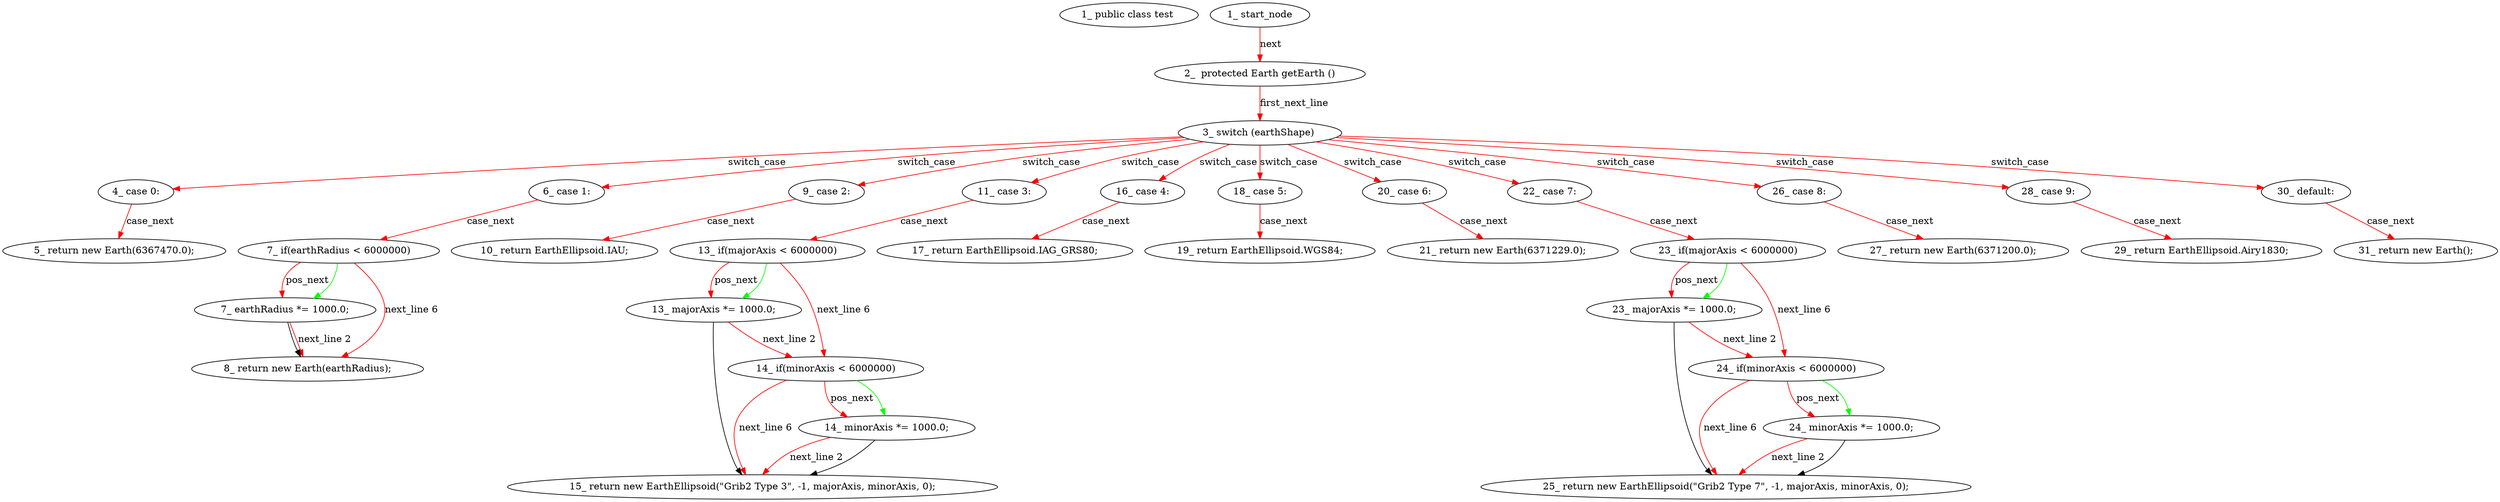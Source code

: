digraph  {
6 [label="1_\ public\ class\ test\ ", type_label=class_declaration];
10 [label="2_\ \ protected\ Earth\ getEarth\ \(\)", type_label=method_declaration];
16 [label="3_\ switch\ \(earthShape\)\ ", type_label=switch];
20 [label="4_\ case\ 0:", type_label=case];
23 [label="5_\ return\ new\ Earth\(6367470\.0\);", type_label=return];
28 [label="6_\ case\ 1:", type_label=case];
31 [label="7_\ if\(earthRadius\ <\ 6000000\)", type_label=if];
36 [label="7_\ earthRadius\ \*=\ 1000\.0;", type_label=expression_statement];
40 [label="8_\ return\ new\ Earth\(earthRadius\);", type_label=return];
45 [label="9_\ case\ 2:", type_label=case];
48 [label="10_\ return\ EarthEllipsoid\.IAU;", type_label=return];
52 [label="11_\ case\ 3:", type_label=case];
55 [label="13_\ if\(majorAxis\ <\ 6000000\)", type_label=if];
60 [label="13_\ majorAxis\ \*=\ 1000\.0;", type_label=expression_statement];
64 [label="14_\ if\(minorAxis\ <\ 6000000\)", type_label=if];
69 [label="14_\ minorAxis\ \*=\ 1000\.0;", type_label=expression_statement];
73 [label="15_\ return\ new\ EarthEllipsoid\(\"Grib2\ Type\ 3\",\ \-1,\ majorAxis,\ minorAxis,\ 0\);", type_label=return];
83 [label="16_\ case\ 4:", type_label=case];
86 [label="17_\ return\ EarthEllipsoid\.IAG_GRS80;", type_label=return];
90 [label="18_\ case\ 5:", type_label=case];
93 [label="19_\ return\ EarthEllipsoid\.WGS84;", type_label=return];
97 [label="20_\ case\ 6:", type_label=case];
100 [label="21_\ return\ new\ Earth\(6371229\.0\);", type_label=return];
105 [label="22_\ case\ 7:", type_label=case];
108 [label="23_\ if\(majorAxis\ <\ 6000000\)", type_label=if];
113 [label="23_\ majorAxis\ \*=\ 1000\.0;", type_label=expression_statement];
117 [label="24_\ if\(minorAxis\ <\ 6000000\)", type_label=if];
122 [label="24_\ minorAxis\ \*=\ 1000\.0;", type_label=expression_statement];
126 [label="25_\ return\ new\ EarthEllipsoid\(\"Grib2\ Type\ 7\",\ \-1,\ majorAxis,\ minorAxis,\ 0\);", type_label=return];
136 [label="26_\ case\ 8:", type_label=case];
139 [label="27_\ return\ new\ Earth\(6371200\.0\);", type_label=return];
144 [label="28_\ case\ 9:", type_label=case];
147 [label="29_\ return\ EarthEllipsoid\.Airy1830;", type_label=return];
151 [label="30_\ default:", type_label=case];
153 [label="31_\ return\ new\ Earth\(\);", type_label=return];
1 [label="1_\ start_node", type_label=start];
10 -> 16  [color=red, controlflow_type=first_next_line, edge_type=CFG_edge, key=0, label=first_next_line];
16 -> 20  [color=red, controlflow_type=switch_case, edge_type=CFG_edge, key=0, label=switch_case];
16 -> 28  [color=red, controlflow_type=switch_case, edge_type=CFG_edge, key=0, label=switch_case];
16 -> 45  [color=red, controlflow_type=switch_case, edge_type=CFG_edge, key=0, label=switch_case];
16 -> 52  [color=red, controlflow_type=switch_case, edge_type=CFG_edge, key=0, label=switch_case];
16 -> 83  [color=red, controlflow_type=switch_case, edge_type=CFG_edge, key=0, label=switch_case];
16 -> 90  [color=red, controlflow_type=switch_case, edge_type=CFG_edge, key=0, label=switch_case];
16 -> 97  [color=red, controlflow_type=switch_case, edge_type=CFG_edge, key=0, label=switch_case];
16 -> 105  [color=red, controlflow_type=switch_case, edge_type=CFG_edge, key=0, label=switch_case];
16 -> 136  [color=red, controlflow_type=switch_case, edge_type=CFG_edge, key=0, label=switch_case];
16 -> 144  [color=red, controlflow_type=switch_case, edge_type=CFG_edge, key=0, label=switch_case];
16 -> 151  [color=red, controlflow_type=switch_case, edge_type=CFG_edge, key=0, label=switch_case];
20 -> 23  [color=red, controlflow_type=case_next, edge_type=CFG_edge, key=0, label=case_next];
28 -> 31  [color=red, controlflow_type=case_next, edge_type=CFG_edge, key=0, label=case_next];
31 -> 36  [color=red, controlflow_type=pos_next, edge_type=CFG_edge, key=0, label=pos_next];
31 -> 36  [color=green, key=1];
31 -> 40  [color=red, controlflow_type="next_line 6", edge_type=CFG_edge, key=0, label="next_line 6"];
36 -> 40  [color=red, controlflow_type="next_line 2", edge_type=CFG_edge, key=0, label="next_line 2"];
36 -> 40  [key=1, used_def=earthRadius];
45 -> 48  [color=red, controlflow_type=case_next, edge_type=CFG_edge, key=0, label=case_next];
52 -> 55  [color=red, controlflow_type=case_next, edge_type=CFG_edge, key=0, label=case_next];
55 -> 60  [color=red, controlflow_type=pos_next, edge_type=CFG_edge, key=0, label=pos_next];
55 -> 60  [color=green, key=1];
55 -> 64  [color=red, controlflow_type="next_line 6", edge_type=CFG_edge, key=0, label="next_line 6"];
60 -> 64  [color=red, controlflow_type="next_line 2", edge_type=CFG_edge, key=0, label="next_line 2"];
60 -> 73  [key=0, used_def=majorAxis];
64 -> 69  [color=red, controlflow_type=pos_next, edge_type=CFG_edge, key=0, label=pos_next];
64 -> 69  [color=green, key=1];
64 -> 73  [color=red, controlflow_type="next_line 6", edge_type=CFG_edge, key=0, label="next_line 6"];
69 -> 73  [color=red, controlflow_type="next_line 2", edge_type=CFG_edge, key=0, label="next_line 2"];
69 -> 73  [key=1, used_def=minorAxis];
83 -> 86  [color=red, controlflow_type=case_next, edge_type=CFG_edge, key=0, label=case_next];
90 -> 93  [color=red, controlflow_type=case_next, edge_type=CFG_edge, key=0, label=case_next];
97 -> 100  [color=red, controlflow_type=case_next, edge_type=CFG_edge, key=0, label=case_next];
105 -> 108  [color=red, controlflow_type=case_next, edge_type=CFG_edge, key=0, label=case_next];
108 -> 113  [color=red, controlflow_type=pos_next, edge_type=CFG_edge, key=0, label=pos_next];
108 -> 113  [color=green, key=1];
108 -> 117  [color=red, controlflow_type="next_line 6", edge_type=CFG_edge, key=0, label="next_line 6"];
113 -> 117  [color=red, controlflow_type="next_line 2", edge_type=CFG_edge, key=0, label="next_line 2"];
113 -> 126  [key=0, used_def=majorAxis];
117 -> 122  [color=red, controlflow_type=pos_next, edge_type=CFG_edge, key=0, label=pos_next];
117 -> 122  [color=green, key=1];
117 -> 126  [color=red, controlflow_type="next_line 6", edge_type=CFG_edge, key=0, label="next_line 6"];
122 -> 126  [color=red, controlflow_type="next_line 2", edge_type=CFG_edge, key=0, label="next_line 2"];
122 -> 126  [key=1, used_def=minorAxis];
136 -> 139  [color=red, controlflow_type=case_next, edge_type=CFG_edge, key=0, label=case_next];
144 -> 147  [color=red, controlflow_type=case_next, edge_type=CFG_edge, key=0, label=case_next];
151 -> 153  [color=red, controlflow_type=case_next, edge_type=CFG_edge, key=0, label=case_next];
1 -> 10  [color=red, controlflow_type=next, edge_type=CFG_edge, key=0, label=next];
}
